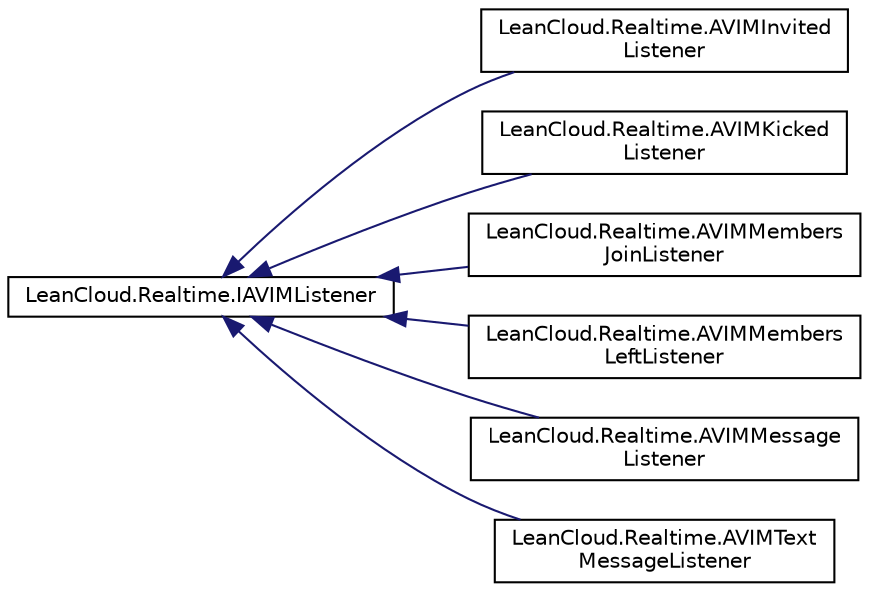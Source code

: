 digraph "Graphical Class Hierarchy"
{
  edge [fontname="Helvetica",fontsize="10",labelfontname="Helvetica",labelfontsize="10"];
  node [fontname="Helvetica",fontsize="10",shape=record];
  rankdir="LR";
  Node1 [label="LeanCloud.Realtime.IAVIMListener",height=0.2,width=0.4,color="black", fillcolor="white", style="filled",URL="$interfaceLeanCloud_1_1Realtime_1_1IAVIMListener.html",tooltip="WebSocket 监听服务端事件通知的接口 所有基于协议层的事件监听都需要实现这个接口，然后自定义监听协议。 ..."];
  Node1 -> Node2 [dir="back",color="midnightblue",fontsize="10",style="solid",fontname="Helvetica"];
  Node2 [label="LeanCloud.Realtime.AVIMInvited\lListener",height=0.2,width=0.4,color="black", fillcolor="white", style="filled",URL="$classLeanCloud_1_1Realtime_1_1AVIMInvitedListener.html"];
  Node1 -> Node3 [dir="back",color="midnightblue",fontsize="10",style="solid",fontname="Helvetica"];
  Node3 [label="LeanCloud.Realtime.AVIMKicked\lListener",height=0.2,width=0.4,color="black", fillcolor="white", style="filled",URL="$classLeanCloud_1_1Realtime_1_1AVIMKickedListener.html"];
  Node1 -> Node4 [dir="back",color="midnightblue",fontsize="10",style="solid",fontname="Helvetica"];
  Node4 [label="LeanCloud.Realtime.AVIMMembers\lJoinListener",height=0.2,width=0.4,color="black", fillcolor="white", style="filled",URL="$classLeanCloud_1_1Realtime_1_1AVIMMembersJoinListener.html",tooltip="对话中有成员加入的时候，在改对话中的其他成员都会触发 AVIMMembersJoinListener.OnMembersJoined 事件 ..."];
  Node1 -> Node5 [dir="back",color="midnightblue",fontsize="10",style="solid",fontname="Helvetica"];
  Node5 [label="LeanCloud.Realtime.AVIMMembers\lLeftListener",height=0.2,width=0.4,color="black", fillcolor="white", style="filled",URL="$classLeanCloud_1_1Realtime_1_1AVIMMembersLeftListener.html",tooltip="对话中有成员加入的时候，在改对话中的其他成员都会触发 AVIMMembersLeftListener.OnMembersLeftOnMembersJo..."];
  Node1 -> Node6 [dir="back",color="midnightblue",fontsize="10",style="solid",fontname="Helvetica"];
  Node6 [label="LeanCloud.Realtime.AVIMMessage\lListener",height=0.2,width=0.4,color="black", fillcolor="white", style="filled",URL="$classLeanCloud_1_1Realtime_1_1AVIMMessageListener.html",tooltip="默认的消息监听器，它主要承担的指责是回执的发送与用户自定义的监听器不冲突 "];
  Node1 -> Node7 [dir="back",color="midnightblue",fontsize="10",style="solid",fontname="Helvetica"];
  Node7 [label="LeanCloud.Realtime.AVIMText\lMessageListener",height=0.2,width=0.4,color="black", fillcolor="white", style="filled",URL="$classLeanCloud_1_1Realtime_1_1AVIMTextMessageListener.html",tooltip="文本消息监听器 "];
}
